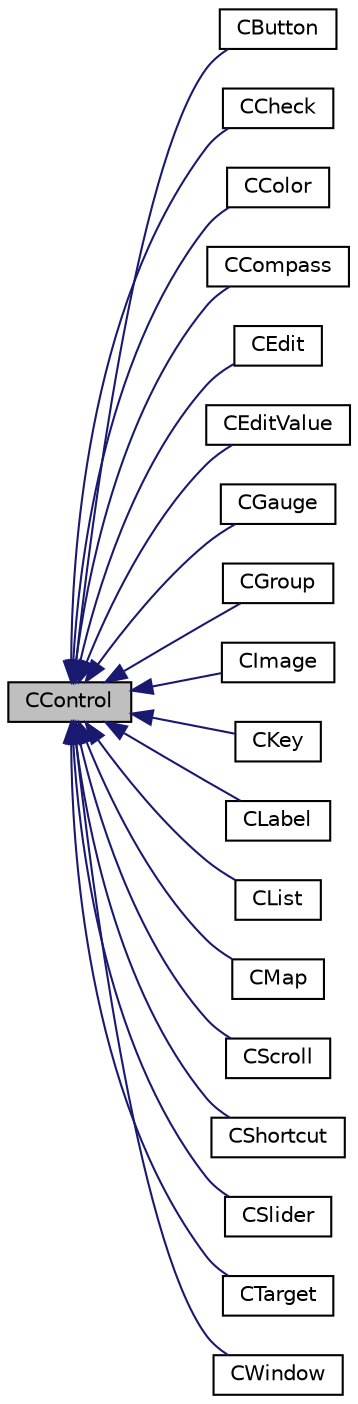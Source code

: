 digraph G
{
  edge [fontname="Helvetica",fontsize="10",labelfontname="Helvetica",labelfontsize="10"];
  node [fontname="Helvetica",fontsize="10",shape=record];
  rankdir="LR";
  Node1 [label="CControl",height=0.2,width=0.4,color="black", fillcolor="grey75", style="filled" fontcolor="black"];
  Node1 -> Node2 [dir="back",color="midnightblue",fontsize="10",style="solid",fontname="Helvetica"];
  Node2 [label="CButton",height=0.2,width=0.4,color="black", fillcolor="white", style="filled",URL="$class_c_button.html"];
  Node1 -> Node3 [dir="back",color="midnightblue",fontsize="10",style="solid",fontname="Helvetica"];
  Node3 [label="CCheck",height=0.2,width=0.4,color="black", fillcolor="white", style="filled",URL="$class_c_check.html"];
  Node1 -> Node4 [dir="back",color="midnightblue",fontsize="10",style="solid",fontname="Helvetica"];
  Node4 [label="CColor",height=0.2,width=0.4,color="black", fillcolor="white", style="filled",URL="$class_c_color.html"];
  Node1 -> Node5 [dir="back",color="midnightblue",fontsize="10",style="solid",fontname="Helvetica"];
  Node5 [label="CCompass",height=0.2,width=0.4,color="black", fillcolor="white", style="filled",URL="$class_c_compass.html"];
  Node1 -> Node6 [dir="back",color="midnightblue",fontsize="10",style="solid",fontname="Helvetica"];
  Node6 [label="CEdit",height=0.2,width=0.4,color="black", fillcolor="white", style="filled",URL="$class_c_edit.html"];
  Node1 -> Node7 [dir="back",color="midnightblue",fontsize="10",style="solid",fontname="Helvetica"];
  Node7 [label="CEditValue",height=0.2,width=0.4,color="black", fillcolor="white", style="filled",URL="$class_c_edit_value.html"];
  Node1 -> Node8 [dir="back",color="midnightblue",fontsize="10",style="solid",fontname="Helvetica"];
  Node8 [label="CGauge",height=0.2,width=0.4,color="black", fillcolor="white", style="filled",URL="$class_c_gauge.html"];
  Node1 -> Node9 [dir="back",color="midnightblue",fontsize="10",style="solid",fontname="Helvetica"];
  Node9 [label="CGroup",height=0.2,width=0.4,color="black", fillcolor="white", style="filled",URL="$class_c_group.html"];
  Node1 -> Node10 [dir="back",color="midnightblue",fontsize="10",style="solid",fontname="Helvetica"];
  Node10 [label="CImage",height=0.2,width=0.4,color="black", fillcolor="white", style="filled",URL="$class_c_image.html"];
  Node1 -> Node11 [dir="back",color="midnightblue",fontsize="10",style="solid",fontname="Helvetica"];
  Node11 [label="CKey",height=0.2,width=0.4,color="black", fillcolor="white", style="filled",URL="$class_c_key.html"];
  Node1 -> Node12 [dir="back",color="midnightblue",fontsize="10",style="solid",fontname="Helvetica"];
  Node12 [label="CLabel",height=0.2,width=0.4,color="black", fillcolor="white", style="filled",URL="$class_c_label.html"];
  Node1 -> Node13 [dir="back",color="midnightblue",fontsize="10",style="solid",fontname="Helvetica"];
  Node13 [label="CList",height=0.2,width=0.4,color="black", fillcolor="white", style="filled",URL="$class_c_list.html"];
  Node1 -> Node14 [dir="back",color="midnightblue",fontsize="10",style="solid",fontname="Helvetica"];
  Node14 [label="CMap",height=0.2,width=0.4,color="black", fillcolor="white", style="filled",URL="$class_c_map.html"];
  Node1 -> Node15 [dir="back",color="midnightblue",fontsize="10",style="solid",fontname="Helvetica"];
  Node15 [label="CScroll",height=0.2,width=0.4,color="black", fillcolor="white", style="filled",URL="$class_c_scroll.html"];
  Node1 -> Node16 [dir="back",color="midnightblue",fontsize="10",style="solid",fontname="Helvetica"];
  Node16 [label="CShortcut",height=0.2,width=0.4,color="black", fillcolor="white", style="filled",URL="$class_c_shortcut.html"];
  Node1 -> Node17 [dir="back",color="midnightblue",fontsize="10",style="solid",fontname="Helvetica"];
  Node17 [label="CSlider",height=0.2,width=0.4,color="black", fillcolor="white", style="filled",URL="$class_c_slider.html"];
  Node1 -> Node18 [dir="back",color="midnightblue",fontsize="10",style="solid",fontname="Helvetica"];
  Node18 [label="CTarget",height=0.2,width=0.4,color="black", fillcolor="white", style="filled",URL="$class_c_target.html"];
  Node1 -> Node19 [dir="back",color="midnightblue",fontsize="10",style="solid",fontname="Helvetica"];
  Node19 [label="CWindow",height=0.2,width=0.4,color="black", fillcolor="white", style="filled",URL="$class_c_window.html"];
}
